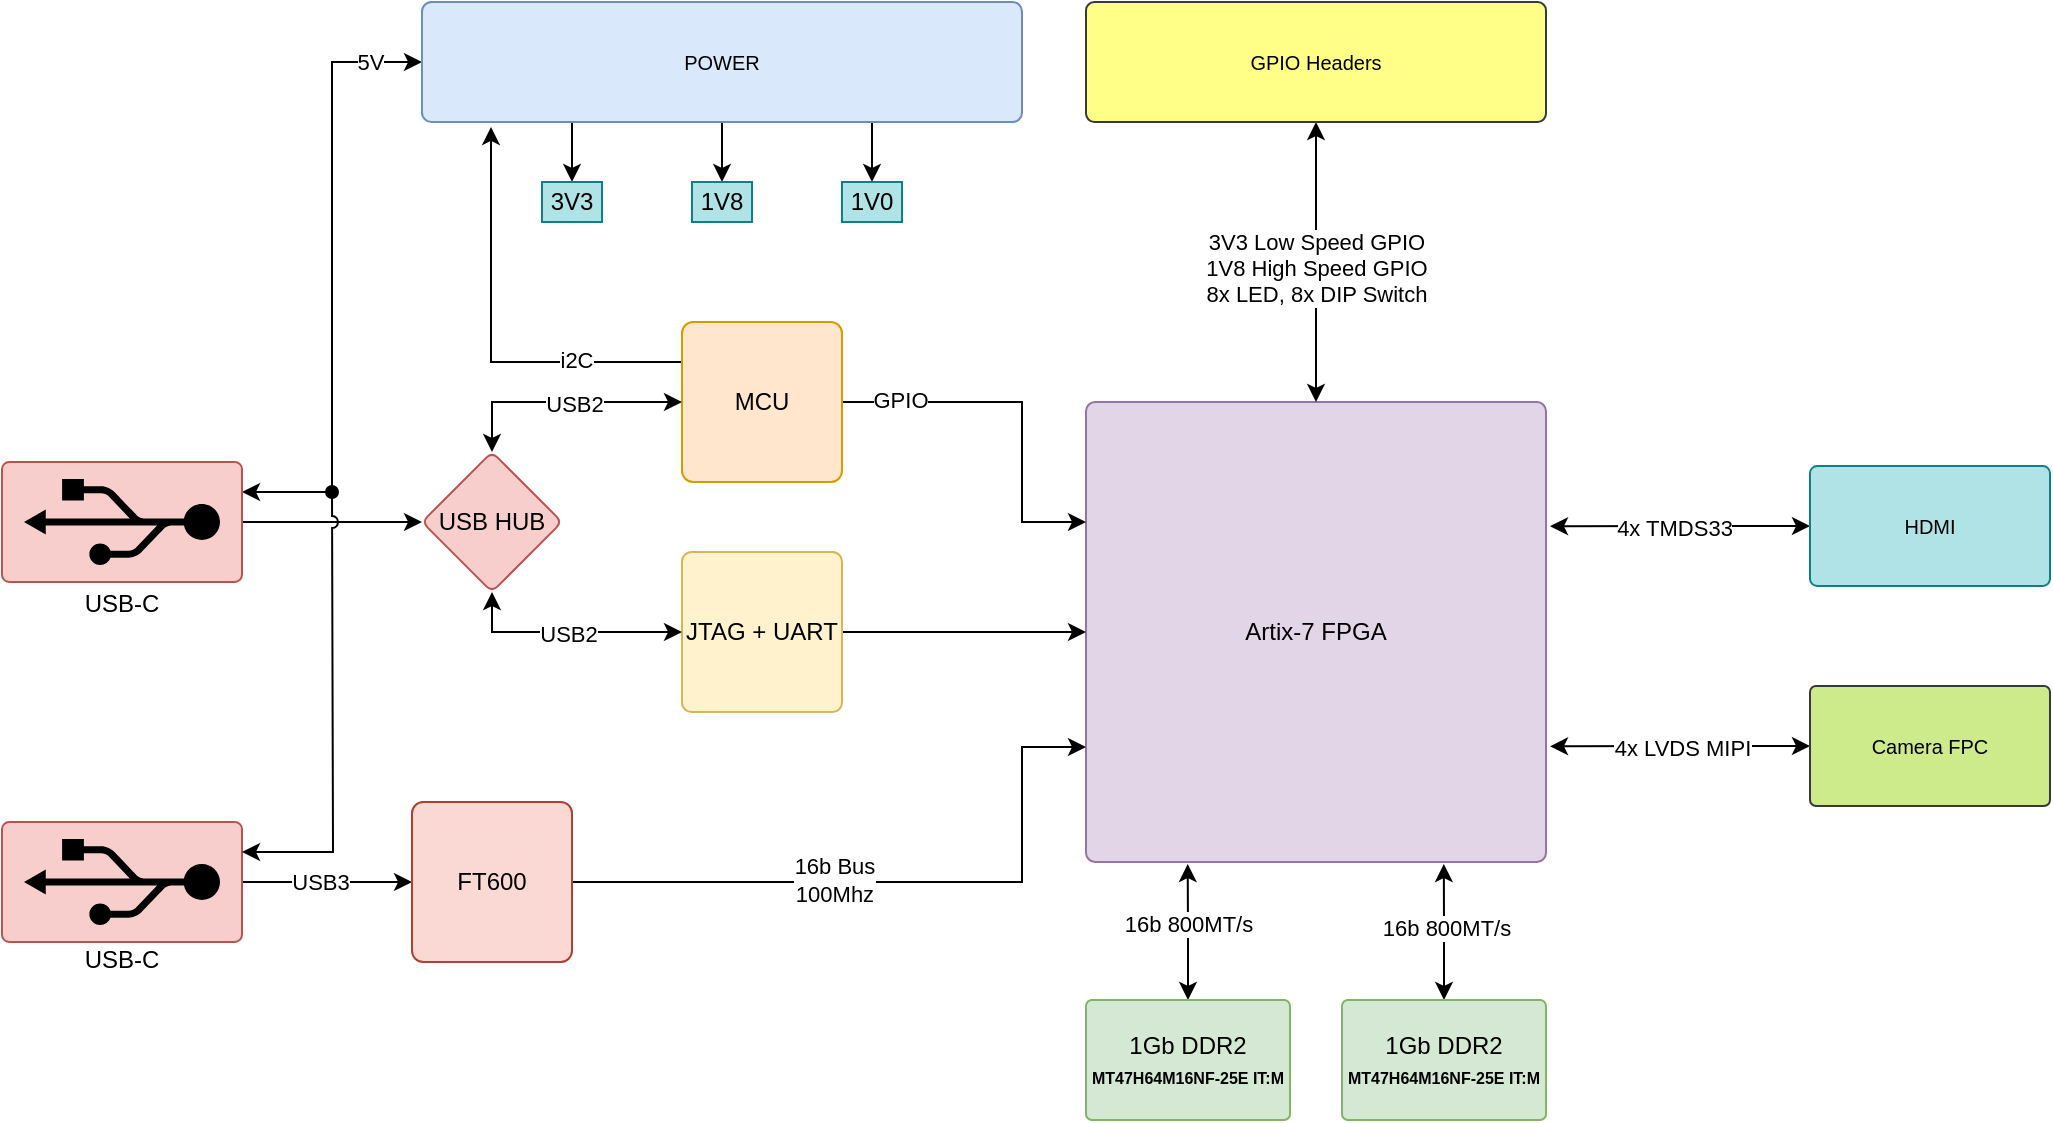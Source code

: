 <mxfile version="18.0.1" type="device" pages="2"><diagram id="_WetBatWXkoiqY08FT-8" name="Main Module Architecture"><mxGraphModel dx="2121" dy="1276" grid="1" gridSize="10" guides="1" tooltips="1" connect="1" arrows="1" fold="1" page="1" pageScale="1" pageWidth="1654" pageHeight="1169" math="0" shadow="0"><root><mxCell id="0"/><mxCell id="1" parent="0"/><mxCell id="kN1JXJ43YmCd8Z7ZRme0-1" value="Artix-7 FPGA" style="whiteSpace=wrap;html=1;aspect=fixed;fillColor=#e1d5e7;strokeColor=#9673a6;rounded=1;arcSize=2;" parent="1" vertex="1"><mxGeometry x="857" y="505" width="230" height="230" as="geometry"/></mxCell><mxCell id="I3DizWaZSEx61GsUyMeU-30" style="edgeStyle=orthogonalEdgeStyle;rounded=0;orthogonalLoop=1;jettySize=auto;html=1;exitX=1;exitY=0.5;exitDx=0;exitDy=0;" edge="1" parent="1" source="kN1JXJ43YmCd8Z7ZRme0-3" target="kN1JXJ43YmCd8Z7ZRme0-1"><mxGeometry relative="1" as="geometry"><Array as="points"><mxPoint x="825" y="505"/><mxPoint x="825" y="565"/></Array></mxGeometry></mxCell><mxCell id="I3DizWaZSEx61GsUyMeU-32" value="GPIO" style="edgeLabel;html=1;align=center;verticalAlign=middle;resizable=0;points=[];" vertex="1" connectable="0" parent="I3DizWaZSEx61GsUyMeU-30"><mxGeometry x="-0.686" y="1" relative="1" as="geometry"><mxPoint as="offset"/></mxGeometry></mxCell><mxCell id="I3DizWaZSEx61GsUyMeU-31" style="edgeStyle=orthogonalEdgeStyle;rounded=0;orthogonalLoop=1;jettySize=auto;html=1;exitX=0;exitY=0.25;exitDx=0;exitDy=0;entryX=0.115;entryY=1.041;entryDx=0;entryDy=0;entryPerimeter=0;" edge="1" parent="1" source="kN1JXJ43YmCd8Z7ZRme0-3" target="kN1JXJ43YmCd8Z7ZRme0-50"><mxGeometry relative="1" as="geometry"/></mxCell><mxCell id="I3DizWaZSEx61GsUyMeU-33" value="i2C" style="edgeLabel;html=1;align=center;verticalAlign=middle;resizable=0;points=[];" vertex="1" connectable="0" parent="I3DizWaZSEx61GsUyMeU-31"><mxGeometry x="-0.496" y="-1" relative="1" as="geometry"><mxPoint as="offset"/></mxGeometry></mxCell><mxCell id="kN1JXJ43YmCd8Z7ZRme0-3" value="MCU" style="whiteSpace=wrap;html=1;aspect=fixed;fillColor=#ffe6cc;strokeColor=#d79b00;rounded=1;arcSize=7;" parent="1" vertex="1"><mxGeometry x="655" y="465" width="80" height="80" as="geometry"/></mxCell><mxCell id="I3DizWaZSEx61GsUyMeU-47" style="edgeStyle=orthogonalEdgeStyle;rounded=0;orthogonalLoop=1;jettySize=auto;html=1;exitX=0.5;exitY=0;exitDx=0;exitDy=0;startArrow=classic;startFill=1;endArrow=classic;endFill=1;" edge="1" parent="1" source="kN1JXJ43YmCd8Z7ZRme0-6"><mxGeometry relative="1" as="geometry"><mxPoint x="907.852" y="736" as="targetPoint"/></mxGeometry></mxCell><mxCell id="I3DizWaZSEx61GsUyMeU-49" value="16b 800MT/s" style="edgeLabel;html=1;align=center;verticalAlign=middle;resizable=0;points=[];" vertex="1" connectable="0" parent="I3DizWaZSEx61GsUyMeU-47"><mxGeometry x="0.145" y="1" relative="1" as="geometry"><mxPoint as="offset"/></mxGeometry></mxCell><mxCell id="kN1JXJ43YmCd8Z7ZRme0-6" value="1Gb DDR2&lt;br&gt;&lt;font style=&quot;font-size: 8px;&quot;&gt;&lt;b&gt;MT47H64M16NF-25E IT:M&lt;/b&gt;&lt;/font&gt;" style="rounded=1;whiteSpace=wrap;html=1;fillColor=#d5e8d4;strokeColor=#82b366;arcSize=5;" parent="1" vertex="1"><mxGeometry x="857" y="804" width="102" height="60" as="geometry"/></mxCell><mxCell id="I3DizWaZSEx61GsUyMeU-29" style="edgeStyle=orthogonalEdgeStyle;rounded=0;orthogonalLoop=1;jettySize=auto;html=1;exitX=1;exitY=0.5;exitDx=0;exitDy=0;entryX=0;entryY=0.5;entryDx=0;entryDy=0;" edge="1" parent="1" source="kN1JXJ43YmCd8Z7ZRme0-9" target="kN1JXJ43YmCd8Z7ZRme0-1"><mxGeometry relative="1" as="geometry"/></mxCell><mxCell id="kN1JXJ43YmCd8Z7ZRme0-9" value="JTAG + UART" style="whiteSpace=wrap;html=1;aspect=fixed;fillColor=#fff2cc;strokeColor=#d6b656;rounded=1;arcSize=6;" parent="1" vertex="1"><mxGeometry x="655" y="580" width="80" height="80" as="geometry"/></mxCell><mxCell id="I3DizWaZSEx61GsUyMeU-27" style="edgeStyle=orthogonalEdgeStyle;rounded=0;orthogonalLoop=1;jettySize=auto;html=1;exitX=1;exitY=0.5;exitDx=0;exitDy=0;entryX=0;entryY=0.5;entryDx=0;entryDy=0;" edge="1" parent="1" source="kN1JXJ43YmCd8Z7ZRme0-15" target="I3DizWaZSEx61GsUyMeU-26"><mxGeometry relative="1" as="geometry"/></mxCell><mxCell id="I3DizWaZSEx61GsUyMeU-36" value="USB3" style="edgeLabel;html=1;align=center;verticalAlign=middle;resizable=0;points=[];" vertex="1" connectable="0" parent="I3DizWaZSEx61GsUyMeU-27"><mxGeometry x="-0.088" relative="1" as="geometry"><mxPoint as="offset"/></mxGeometry></mxCell><mxCell id="kN1JXJ43YmCd8Z7ZRme0-15" value="" style="rounded=1;whiteSpace=wrap;html=1;fillColor=#f8cecc;strokeColor=#b85450;arcSize=6;" parent="1" vertex="1"><mxGeometry x="315" y="715" width="120" height="60" as="geometry"/></mxCell><mxCell id="kN1JXJ43YmCd8Z7ZRme0-13" value="" style="shape=mxgraph.signs.tech.usb;html=1;pointerEvents=1;fillColor=#000000;strokeColor=none;verticalLabelPosition=bottom;verticalAlign=top;align=center;rotation=-90;" parent="1" vertex="1"><mxGeometry x="353.5" y="696" width="43" height="98" as="geometry"/></mxCell><mxCell id="kN1JXJ43YmCd8Z7ZRme0-30" style="edgeStyle=orthogonalEdgeStyle;rounded=0;orthogonalLoop=1;jettySize=auto;html=1;exitX=0.5;exitY=0;exitDx=0;exitDy=0;fontSize=7;startArrow=classic;startFill=1;" parent="1" source="kN1JXJ43YmCd8Z7ZRme0-27" target="kN1JXJ43YmCd8Z7ZRme0-3" edge="1"><mxGeometry relative="1" as="geometry"/></mxCell><mxCell id="I3DizWaZSEx61GsUyMeU-34" value="USB2" style="edgeLabel;html=1;align=center;verticalAlign=middle;resizable=0;points=[];" vertex="1" connectable="0" parent="kN1JXJ43YmCd8Z7ZRme0-30"><mxGeometry x="0.096" y="-1" relative="1" as="geometry"><mxPoint as="offset"/></mxGeometry></mxCell><mxCell id="kN1JXJ43YmCd8Z7ZRme0-31" style="edgeStyle=orthogonalEdgeStyle;rounded=0;orthogonalLoop=1;jettySize=auto;html=1;exitX=0.5;exitY=1;exitDx=0;exitDy=0;entryX=0;entryY=0.5;entryDx=0;entryDy=0;fontSize=7;startArrow=classic;startFill=1;" parent="1" source="kN1JXJ43YmCd8Z7ZRme0-27" target="kN1JXJ43YmCd8Z7ZRme0-9" edge="1"><mxGeometry relative="1" as="geometry"/></mxCell><mxCell id="I3DizWaZSEx61GsUyMeU-35" value="USB2" style="edgeLabel;html=1;align=center;verticalAlign=middle;resizable=0;points=[];" vertex="1" connectable="0" parent="kN1JXJ43YmCd8Z7ZRme0-31"><mxGeometry x="0.008" y="-1" relative="1" as="geometry"><mxPoint as="offset"/></mxGeometry></mxCell><mxCell id="kN1JXJ43YmCd8Z7ZRme0-27" value="USB HUB" style="rhombus;whiteSpace=wrap;html=1;fillColor=#f8cecc;strokeColor=#b85450;rounded=1;arcSize=8;" parent="1" vertex="1"><mxGeometry x="525" y="530" width="70" height="70" as="geometry"/></mxCell><mxCell id="I3DizWaZSEx61GsUyMeU-42" style="edgeStyle=orthogonalEdgeStyle;rounded=0;orthogonalLoop=1;jettySize=auto;html=1;exitX=0;exitY=0.5;exitDx=0;exitDy=0;endArrow=classic;endFill=1;startArrow=classic;startFill=1;" edge="1" parent="1" source="kN1JXJ43YmCd8Z7ZRme0-36"><mxGeometry relative="1" as="geometry"><mxPoint x="1089" y="567.108" as="targetPoint"/></mxGeometry></mxCell><mxCell id="I3DizWaZSEx61GsUyMeU-43" value="4x TMDS33" style="edgeLabel;html=1;align=center;verticalAlign=middle;resizable=0;points=[];" vertex="1" connectable="0" parent="I3DizWaZSEx61GsUyMeU-42"><mxGeometry x="0.047" relative="1" as="geometry"><mxPoint as="offset"/></mxGeometry></mxCell><mxCell id="kN1JXJ43YmCd8Z7ZRme0-36" value="&lt;font style=&quot;font-size: 10px;&quot;&gt;HDMI&lt;br&gt;&lt;/font&gt;" style="rounded=1;whiteSpace=wrap;html=1;fontSize=7;fillColor=#b0e3e6;strokeColor=#0e8088;arcSize=6;" parent="1" vertex="1"><mxGeometry x="1219" y="537" width="120" height="60" as="geometry"/></mxCell><mxCell id="I3DizWaZSEx61GsUyMeU-44" style="edgeStyle=orthogonalEdgeStyle;rounded=0;orthogonalLoop=1;jettySize=auto;html=1;exitX=0;exitY=0.5;exitDx=0;exitDy=0;startArrow=classic;startFill=1;endArrow=classic;endFill=1;" edge="1" parent="1" source="kN1JXJ43YmCd8Z7ZRme0-38"><mxGeometry relative="1" as="geometry"><mxPoint x="1089" y="677.148" as="targetPoint"/></mxGeometry></mxCell><mxCell id="I3DizWaZSEx61GsUyMeU-45" value="4x LVDS MIPI" style="edgeLabel;html=1;align=center;verticalAlign=middle;resizable=0;points=[];" vertex="1" connectable="0" parent="I3DizWaZSEx61GsUyMeU-44"><mxGeometry x="0.169" relative="1" as="geometry"><mxPoint x="12" as="offset"/></mxGeometry></mxCell><mxCell id="kN1JXJ43YmCd8Z7ZRme0-38" value="&lt;font style=&quot;font-size: 10px;&quot;&gt;Camera FPC&lt;br&gt;&lt;/font&gt;" style="rounded=1;whiteSpace=wrap;html=1;fontSize=7;fillColor=#cdeb8b;strokeColor=#36393d;arcSize=5;" parent="1" vertex="1"><mxGeometry x="1219" y="647" width="120" height="60" as="geometry"/></mxCell><mxCell id="kN1JXJ43YmCd8Z7ZRme0-51" style="edgeStyle=orthogonalEdgeStyle;rounded=0;orthogonalLoop=1;jettySize=auto;html=1;exitX=1;exitY=0.25;exitDx=0;exitDy=0;entryX=0;entryY=0.5;entryDx=0;entryDy=0;fontSize=10;startArrow=classic;startFill=1;" parent="1" source="kN1JXJ43YmCd8Z7ZRme0-45" target="kN1JXJ43YmCd8Z7ZRme0-50" edge="1"><mxGeometry relative="1" as="geometry"/></mxCell><mxCell id="I3DizWaZSEx61GsUyMeU-38" value="5V" style="edgeLabel;html=1;align=center;verticalAlign=middle;resizable=0;points=[];" vertex="1" connectable="0" parent="kN1JXJ43YmCd8Z7ZRme0-51"><mxGeometry x="0.83" relative="1" as="geometry"><mxPoint as="offset"/></mxGeometry></mxCell><mxCell id="I3DizWaZSEx61GsUyMeU-24" style="edgeStyle=orthogonalEdgeStyle;rounded=0;orthogonalLoop=1;jettySize=auto;html=1;exitX=1;exitY=0.5;exitDx=0;exitDy=0;entryX=0;entryY=0.5;entryDx=0;entryDy=0;" edge="1" parent="1" source="kN1JXJ43YmCd8Z7ZRme0-45" target="kN1JXJ43YmCd8Z7ZRme0-27"><mxGeometry relative="1" as="geometry"/></mxCell><mxCell id="kN1JXJ43YmCd8Z7ZRme0-45" value="" style="rounded=1;whiteSpace=wrap;html=1;fillColor=#f8cecc;strokeColor=#b85450;arcSize=6;" parent="1" vertex="1"><mxGeometry x="315" y="535" width="120" height="60" as="geometry"/></mxCell><mxCell id="kN1JXJ43YmCd8Z7ZRme0-46" value="" style="shape=mxgraph.signs.tech.usb;html=1;pointerEvents=1;fillColor=#000000;strokeColor=none;verticalLabelPosition=bottom;verticalAlign=top;align=center;rotation=-90;" parent="1" vertex="1"><mxGeometry x="353.5" y="516" width="43" height="98" as="geometry"/></mxCell><mxCell id="I3DizWaZSEx61GsUyMeU-19" style="edgeStyle=orthogonalEdgeStyle;rounded=0;orthogonalLoop=1;jettySize=auto;html=1;exitX=0.25;exitY=1;exitDx=0;exitDy=0;" edge="1" parent="1" source="kN1JXJ43YmCd8Z7ZRme0-50" target="I3DizWaZSEx61GsUyMeU-17"><mxGeometry relative="1" as="geometry"/></mxCell><mxCell id="I3DizWaZSEx61GsUyMeU-22" style="edgeStyle=orthogonalEdgeStyle;rounded=0;orthogonalLoop=1;jettySize=auto;html=1;exitX=0.75;exitY=1;exitDx=0;exitDy=0;" edge="1" parent="1" source="kN1JXJ43YmCd8Z7ZRme0-50" target="I3DizWaZSEx61GsUyMeU-21"><mxGeometry relative="1" as="geometry"/></mxCell><mxCell id="I3DizWaZSEx61GsUyMeU-23" style="edgeStyle=orthogonalEdgeStyle;rounded=0;orthogonalLoop=1;jettySize=auto;html=1;exitX=0.5;exitY=1;exitDx=0;exitDy=0;entryX=0.5;entryY=0;entryDx=0;entryDy=0;" edge="1" parent="1" source="kN1JXJ43YmCd8Z7ZRme0-50" target="I3DizWaZSEx61GsUyMeU-20"><mxGeometry relative="1" as="geometry"/></mxCell><mxCell id="kN1JXJ43YmCd8Z7ZRme0-50" value="POWER" style="rounded=1;whiteSpace=wrap;html=1;fontSize=10;fillColor=#dae8fc;strokeColor=#6c8ebf;arcSize=8;" parent="1" vertex="1"><mxGeometry x="525" y="305" width="300" height="60" as="geometry"/></mxCell><mxCell id="kN1JXJ43YmCd8Z7ZRme0-78" style="edgeStyle=orthogonalEdgeStyle;rounded=0;orthogonalLoop=1;jettySize=auto;html=1;exitX=0.5;exitY=1;exitDx=0;exitDy=0;entryX=0.5;entryY=0;entryDx=0;entryDy=0;fontSize=10;startArrow=classic;startFill=1;endArrow=classic;endFill=1;" parent="1" source="kN1JXJ43YmCd8Z7ZRme0-77" target="kN1JXJ43YmCd8Z7ZRme0-1" edge="1"><mxGeometry relative="1" as="geometry"/></mxCell><mxCell id="I3DizWaZSEx61GsUyMeU-39" value="3V3 Low Speed GPIO&lt;br&gt;1V8 High Speed GPIO&lt;br&gt;8x LED, 8x DIP Switch" style="edgeLabel;html=1;align=center;verticalAlign=middle;resizable=0;points=[];" vertex="1" connectable="0" parent="kN1JXJ43YmCd8Z7ZRme0-78"><mxGeometry x="0.168" relative="1" as="geometry"><mxPoint y="-9" as="offset"/></mxGeometry></mxCell><mxCell id="kN1JXJ43YmCd8Z7ZRme0-77" value="GPIO Headers" style="rounded=1;whiteSpace=wrap;html=1;fontSize=10;fillColor=#ffff88;strokeColor=#36393d;arcSize=7;" parent="1" vertex="1"><mxGeometry x="857" y="305" width="230" height="60" as="geometry"/></mxCell><mxCell id="kN1JXJ43YmCd8Z7ZRme0-52" style="edgeStyle=orthogonalEdgeStyle;rounded=0;orthogonalLoop=1;jettySize=auto;html=1;exitX=1;exitY=0.25;exitDx=0;exitDy=0;fontSize=10;startArrow=classic;startFill=1;endArrow=oval;endFill=1;jumpStyle=arc;" parent="1" source="kN1JXJ43YmCd8Z7ZRme0-15" edge="1"><mxGeometry relative="1" as="geometry"><mxPoint x="435" y="733" as="sourcePoint"/><mxPoint x="480" y="550" as="targetPoint"/></mxGeometry></mxCell><mxCell id="I3DizWaZSEx61GsUyMeU-17" value="3V3" style="rounded=0;whiteSpace=wrap;html=1;fillColor=#b0e3e6;strokeColor=#0e8088;" vertex="1" parent="1"><mxGeometry x="585" y="395" width="30" height="20" as="geometry"/></mxCell><mxCell id="I3DizWaZSEx61GsUyMeU-20" value="1V8" style="rounded=0;whiteSpace=wrap;html=1;fillColor=#b0e3e6;strokeColor=#0e8088;" vertex="1" parent="1"><mxGeometry x="660" y="395" width="30" height="20" as="geometry"/></mxCell><mxCell id="I3DizWaZSEx61GsUyMeU-21" value="1V0" style="rounded=0;whiteSpace=wrap;html=1;fillColor=#b0e3e6;strokeColor=#0e8088;" vertex="1" parent="1"><mxGeometry x="735" y="395" width="30" height="20" as="geometry"/></mxCell><mxCell id="I3DizWaZSEx61GsUyMeU-28" style="edgeStyle=orthogonalEdgeStyle;rounded=0;orthogonalLoop=1;jettySize=auto;html=1;exitX=1;exitY=0.5;exitDx=0;exitDy=0;entryX=0;entryY=0.75;entryDx=0;entryDy=0;" edge="1" parent="1" source="I3DizWaZSEx61GsUyMeU-26" target="kN1JXJ43YmCd8Z7ZRme0-1"><mxGeometry relative="1" as="geometry"><mxPoint x="855" y="745" as="targetPoint"/><Array as="points"><mxPoint x="825" y="745"/><mxPoint x="825" y="677"/></Array></mxGeometry></mxCell><mxCell id="I3DizWaZSEx61GsUyMeU-37" value="16b Bus&lt;br&gt;100Mhz" style="edgeLabel;html=1;align=center;verticalAlign=middle;resizable=0;points=[];" vertex="1" connectable="0" parent="I3DizWaZSEx61GsUyMeU-28"><mxGeometry x="-0.195" y="1" relative="1" as="geometry"><mxPoint as="offset"/></mxGeometry></mxCell><mxCell id="I3DizWaZSEx61GsUyMeU-26" value="FT600" style="whiteSpace=wrap;html=1;aspect=fixed;fillColor=#fad9d5;strokeColor=#ae4132;rounded=1;arcSize=7;" vertex="1" parent="1"><mxGeometry x="520" y="705" width="80" height="80" as="geometry"/></mxCell><mxCell id="I3DizWaZSEx61GsUyMeU-48" style="edgeStyle=orthogonalEdgeStyle;rounded=0;orthogonalLoop=1;jettySize=auto;html=1;exitX=0.5;exitY=0;exitDx=0;exitDy=0;startArrow=classic;startFill=1;endArrow=classic;endFill=1;" edge="1" parent="1" source="I3DizWaZSEx61GsUyMeU-46"><mxGeometry relative="1" as="geometry"><mxPoint x="1035.914" y="736.0" as="targetPoint"/></mxGeometry></mxCell><mxCell id="I3DizWaZSEx61GsUyMeU-50" value="16b 800MT/s" style="edgeLabel;html=1;align=center;verticalAlign=middle;resizable=0;points=[];" vertex="1" connectable="0" parent="I3DizWaZSEx61GsUyMeU-48"><mxGeometry x="0.082" relative="1" as="geometry"><mxPoint as="offset"/></mxGeometry></mxCell><mxCell id="I3DizWaZSEx61GsUyMeU-46" value="1Gb DDR2&lt;br&gt;&lt;font style=&quot;font-size: 8px;&quot;&gt;&lt;b&gt;MT47H64M16NF-25E IT:M&lt;/b&gt;&lt;/font&gt;" style="rounded=1;whiteSpace=wrap;html=1;fillColor=#d5e8d4;strokeColor=#82b366;arcSize=5;" vertex="1" parent="1"><mxGeometry x="985" y="804" width="102" height="60" as="geometry"/></mxCell><mxCell id="I3DizWaZSEx61GsUyMeU-51" value="USB-C" style="text;html=1;strokeColor=none;fillColor=none;align=center;verticalAlign=middle;whiteSpace=wrap;rounded=0;" vertex="1" parent="1"><mxGeometry x="345" y="595" width="60" height="21" as="geometry"/></mxCell><mxCell id="I3DizWaZSEx61GsUyMeU-52" value="USB-C" style="text;html=1;strokeColor=none;fillColor=none;align=center;verticalAlign=middle;whiteSpace=wrap;rounded=0;" vertex="1" parent="1"><mxGeometry x="345" y="773" width="60" height="21" as="geometry"/></mxCell></root></mxGraphModel></diagram><diagram id="Trs2ypWBn8djwV4ca6Sv" name="Multi-board Modue Stack"><mxGraphModel dx="3085" dy="1856" grid="1" gridSize="10" guides="1" tooltips="1" connect="1" arrows="1" fold="1" page="1" pageScale="1" pageWidth="1654" pageHeight="1169" math="0" shadow="0"><root><mxCell id="0"/><mxCell id="1" parent="0"/></root></mxGraphModel></diagram></mxfile>